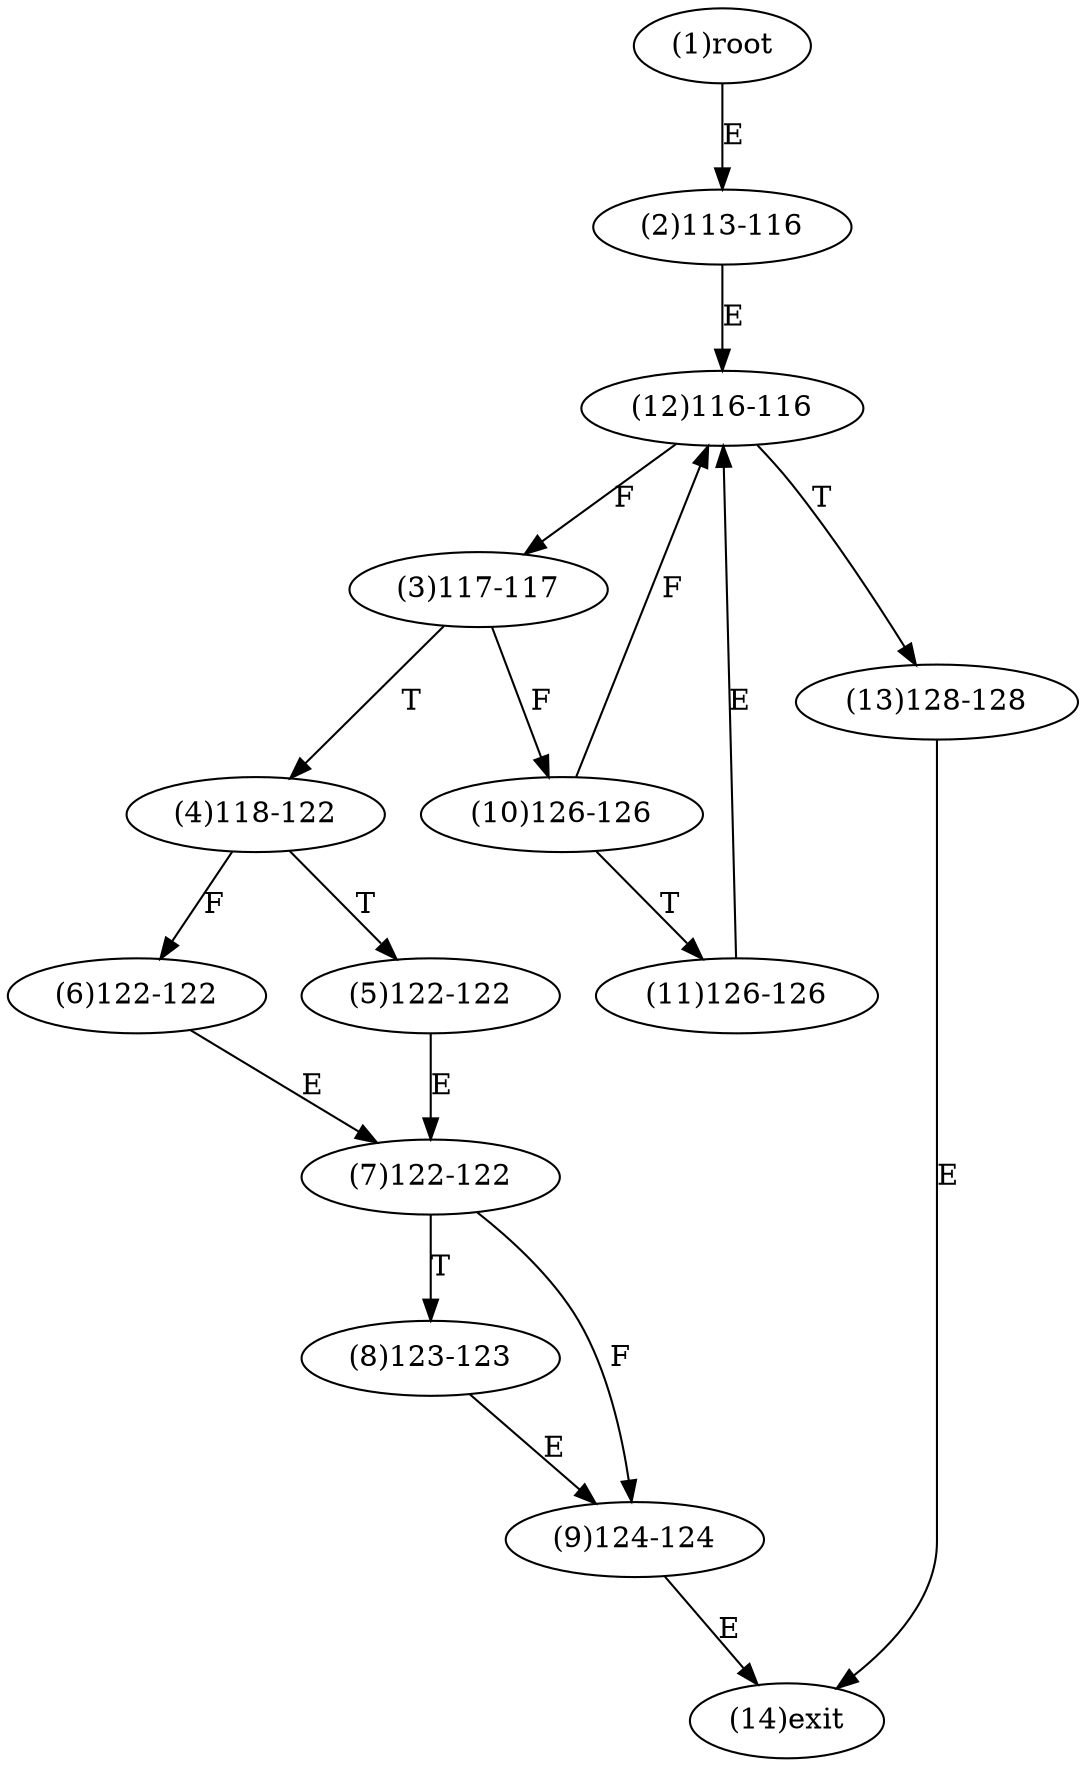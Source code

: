 digraph "" { 
1[ label="(1)root"];
2[ label="(2)113-116"];
3[ label="(3)117-117"];
4[ label="(4)118-122"];
5[ label="(5)122-122"];
6[ label="(6)122-122"];
7[ label="(7)122-122"];
8[ label="(8)123-123"];
9[ label="(9)124-124"];
10[ label="(10)126-126"];
11[ label="(11)126-126"];
12[ label="(12)116-116"];
13[ label="(13)128-128"];
14[ label="(14)exit"];
1->2[ label="E"];
2->12[ label="E"];
3->10[ label="F"];
3->4[ label="T"];
4->6[ label="F"];
4->5[ label="T"];
5->7[ label="E"];
6->7[ label="E"];
7->9[ label="F"];
7->8[ label="T"];
8->9[ label="E"];
9->14[ label="E"];
10->12[ label="F"];
10->11[ label="T"];
11->12[ label="E"];
12->3[ label="F"];
12->13[ label="T"];
13->14[ label="E"];
}